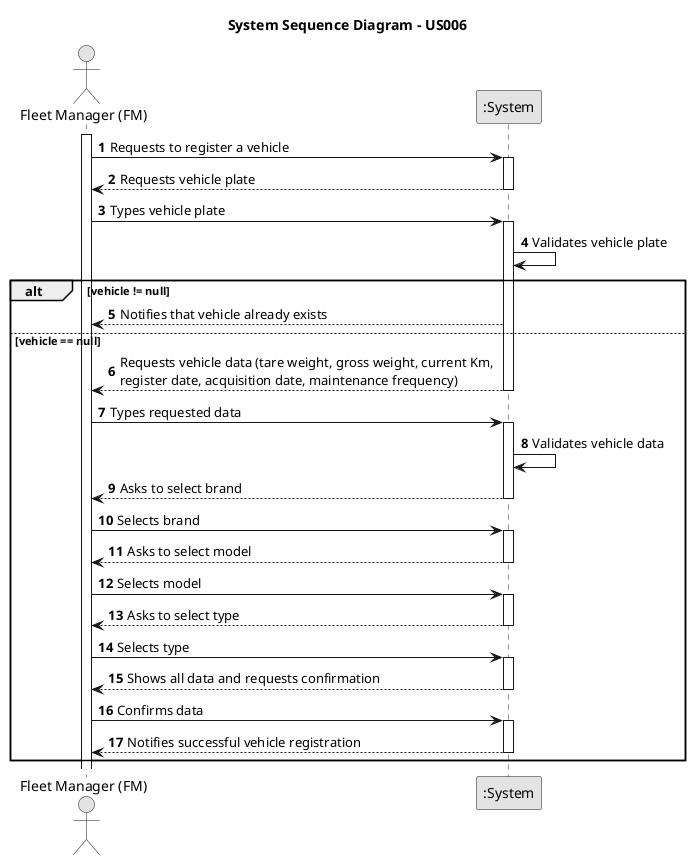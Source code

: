 @startuml
skinparam monochrome true
skinparam packageStyle rectangle
skinparam shadowing false

actor "Fleet Manager (FM)" as FM
participant ":System" as System
autonumber

title System Sequence Diagram - US006
activate FM

FM -> System : Requests to register a vehicle
activate System
System --> FM : Requests vehicle plate
deactivate System
FM -> System : Types vehicle plate
activate System
System -> System : Validates vehicle plate

alt vehicle != null
    System --> FM : Notifies that vehicle already exists
    else vehicle == null
    System --> FM : Requests vehicle data (tare weight, gross weight, current Km, \nregister date, acquisition date, maintenance frequency)

deactivate System
    FM -> System : Types requested data
    activate System

System -> System: Validates vehicle data
    System --> FM : Asks to select brand
    deactivate System
    FM -> System : Selects brand
    activate System
    System --> FM : Asks to select model
    deactivate System
    FM -> System : Selects model
    activate System
    System --> FM : Asks to select type
    deactivate System
    FM -> System : Selects type
    activate System
    System --> FM : Shows all data and requests confirmation
    deactivate System
deactivate System
    FM -> System : Confirms data
    activate System
    System --> FM: Notifies successful vehicle registration
deactivate System
end
@enduml